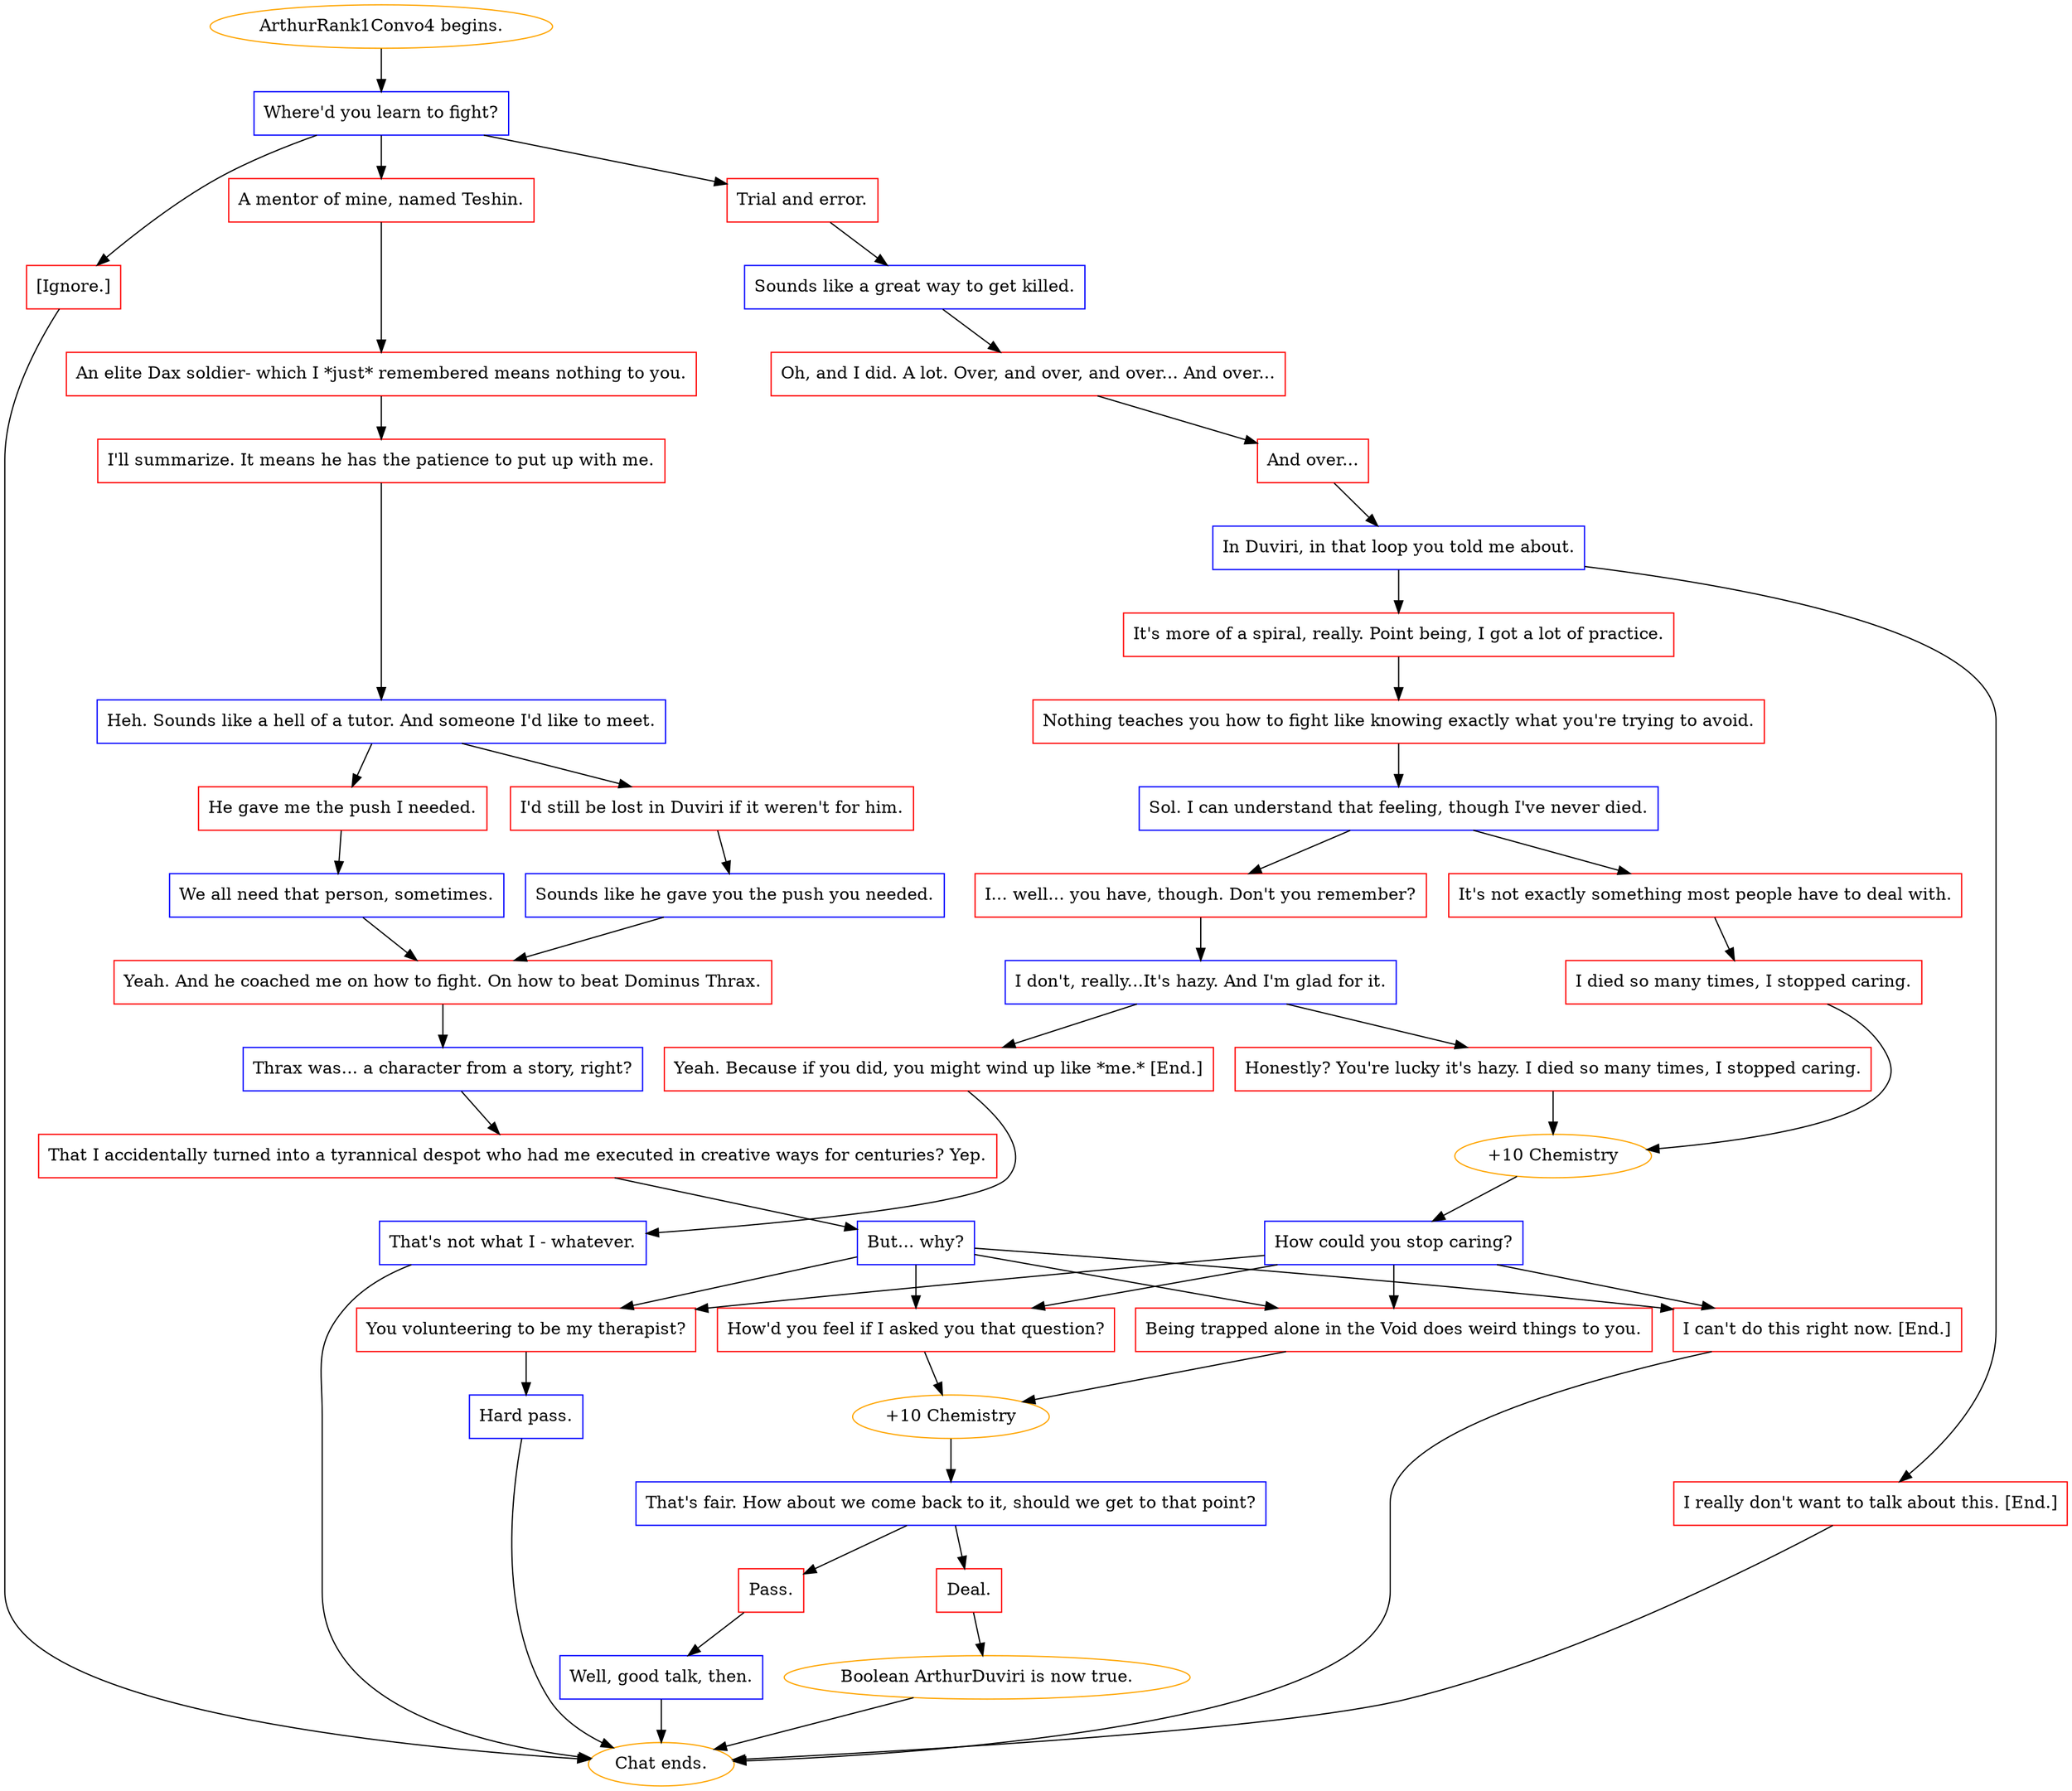 digraph {
	"ArthurRank1Convo4 begins." [color=orange];
		"ArthurRank1Convo4 begins." -> 141;
	141 [label="Where'd you learn to fight?",shape=box,color=blue];
		141 -> 142;
		141 -> 143;
		141 -> 144;
	142 [label="Trial and error.",shape=box,color=red];
		142 -> 146;
	143 [label="A mentor of mine, named Teshin.",shape=box,color=red];
		143 -> 179;
	144 [label="[Ignore.]",shape=box,color=red];
		144 -> "Chat ends.";
	146 [label="Sounds like a great way to get killed.",shape=box,color=blue];
		146 -> 147;
	179 [label="An elite Dax soldier- which I *just* remembered means nothing to you.",shape=box,color=red];
		179 -> 180;
	"Chat ends." [color=orange];
	147 [label="Oh, and I did. A lot. Over, and over, and over... And over...",shape=box,color=red];
		147 -> 148;
	180 [label="I'll summarize. It means he has the patience to put up with me.",shape=box,color=red];
		180 -> 181;
	148 [label="And over...",shape=box,color=red];
		148 -> 149;
	181 [label="Heh. Sounds like a hell of a tutor. And someone I'd like to meet.",shape=box,color=blue];
		181 -> 182;
		181 -> 183;
	149 [label="In Duviri, in that loop you told me about.",shape=box,color=blue];
		149 -> 151;
		149 -> 150;
	182 [label="I'd still be lost in Duviri if it weren't for him.",shape=box,color=red];
		182 -> 184;
	183 [label="He gave me the push I needed.",shape=box,color=red];
		183 -> 185;
	151 [label="It's more of a spiral, really. Point being, I got a lot of practice.",shape=box,color=red];
		151 -> 153;
	150 [label="I really don't want to talk about this. [End.]",shape=box,color=red];
		150 -> "Chat ends.";
	184 [label="Sounds like he gave you the push you needed.",shape=box,color=blue];
		184 -> 186;
	185 [label="We all need that person, sometimes.",shape=box,color=blue];
		185 -> 186;
	153 [label="Nothing teaches you how to fight like knowing exactly what you're trying to avoid.",shape=box,color=red];
		153 -> 154;
	186 [label="Yeah. And he coached me on how to fight. On how to beat Dominus Thrax.",shape=box,color=red];
		186 -> 188;
	154 [label="Sol. I can understand that feeling, though I've never died.",shape=box,color=blue];
		154 -> 155;
		154 -> 156;
	188 [label="Thrax was... a character from a story, right?",shape=box,color=blue];
		188 -> 187;
	155 [label="I... well... you have, though. Don't you remember?",shape=box,color=red];
		155 -> 157;
	156 [label="It's not exactly something most people have to deal with.",shape=box,color=red];
		156 -> 3214;
	187 [label="That I accidentally turned into a tyrannical despot who had me executed in creative ways for centuries? Yep.",shape=box,color=red];
		187 -> 189;
	157 [label="I don't, really...It's hazy. And I'm glad for it.",shape=box,color=blue];
		157 -> 158;
		157 -> 159;
	3214 [label="I died so many times, I stopped caring.",shape=box,color=red];
		3214 -> 162;
	189 [label="But... why?",shape=box,color=blue];
		189 -> 164;
		189 -> 165;
		189 -> 166;
		189 -> 167;
	158 [label="Yeah. Because if you did, you might wind up like *me.* [End.]",shape=box,color=red];
		158 -> 160;
	159 [label="Honestly? You're lucky it's hazy. I died so many times, I stopped caring.",shape=box,color=red];
		159 -> 162;
	162 [label="+10 Chemistry",color=orange];
		162 -> 163;
	164 [label="How'd you feel if I asked you that question?",shape=box,color=red];
		164 -> 169;
	165 [label="You volunteering to be my therapist?",shape=box,color=red];
		165 -> 177;
	166 [label="Being trapped alone in the Void does weird things to you.",shape=box,color=red];
		166 -> 169;
	167 [label="I can't do this right now. [End.]",shape=box,color=red];
		167 -> "Chat ends.";
	160 [label="That's not what I - whatever.",shape=box,color=blue];
		160 -> "Chat ends.";
	163 [label="How could you stop caring?",shape=box,color=blue];
		163 -> 164;
		163 -> 165;
		163 -> 166;
		163 -> 167;
	169 [label="+10 Chemistry",color=orange];
		169 -> 170;
	177 [label="Hard pass.",shape=box,color=blue];
		177 -> "Chat ends.";
	170 [label="That's fair. How about we come back to it, should we get to that point?",shape=box,color=blue];
		170 -> 172;
		170 -> 173;
	172 [label="Deal.",shape=box,color=red];
		172 -> "/EE/Types/Engine/SetBooleanDialogueNode:ArthurDuviri:Chat ends.";
	173 [label="Pass.",shape=box,color=red];
		173 -> 171;
	"/EE/Types/Engine/SetBooleanDialogueNode:ArthurDuviri:Chat ends." [label="Boolean ArthurDuviri is now true.",color=orange];
		"/EE/Types/Engine/SetBooleanDialogueNode:ArthurDuviri:Chat ends." -> "Chat ends.";
	171 [label="Well, good talk, then.",shape=box,color=blue];
		171 -> "Chat ends.";
}